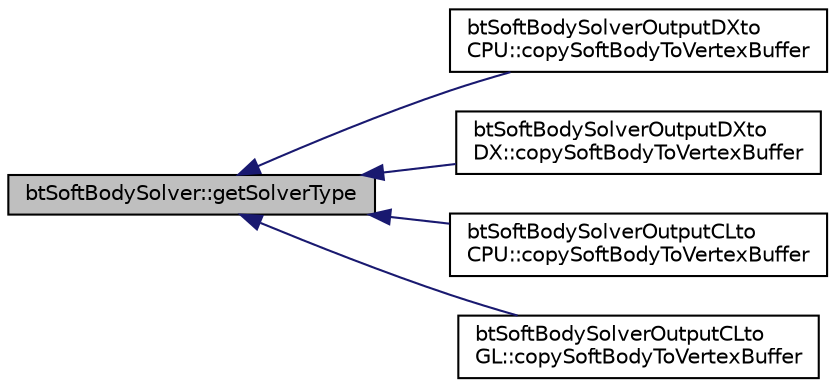 digraph "btSoftBodySolver::getSolverType"
{
  edge [fontname="Helvetica",fontsize="10",labelfontname="Helvetica",labelfontsize="10"];
  node [fontname="Helvetica",fontsize="10",shape=record];
  rankdir="LR";
  Node1 [label="btSoftBodySolver::getSolverType",height=0.2,width=0.4,color="black", fillcolor="grey75", style="filled", fontcolor="black"];
  Node1 -> Node2 [dir="back",color="midnightblue",fontsize="10",style="solid",fontname="Helvetica"];
  Node2 [label="btSoftBodySolverOutputDXto\lCPU::copySoftBodyToVertexBuffer",height=0.2,width=0.4,color="black", fillcolor="white", style="filled",URL="$classbt_soft_body_solver_output_d_xto_c_p_u.html#a0106bf90eec43326254607cab4a10478"];
  Node1 -> Node3 [dir="back",color="midnightblue",fontsize="10",style="solid",fontname="Helvetica"];
  Node3 [label="btSoftBodySolverOutputDXto\lDX::copySoftBodyToVertexBuffer",height=0.2,width=0.4,color="black", fillcolor="white", style="filled",URL="$classbt_soft_body_solver_output_d_xto_d_x.html#ab1bb3e5dd8a6e45ad6063398682806cb"];
  Node1 -> Node4 [dir="back",color="midnightblue",fontsize="10",style="solid",fontname="Helvetica"];
  Node4 [label="btSoftBodySolverOutputCLto\lCPU::copySoftBodyToVertexBuffer",height=0.2,width=0.4,color="black", fillcolor="white", style="filled",URL="$classbt_soft_body_solver_output_c_lto_c_p_u.html#a2ab37dd740cd08217468e4b9e74d73f5"];
  Node1 -> Node5 [dir="back",color="midnightblue",fontsize="10",style="solid",fontname="Helvetica"];
  Node5 [label="btSoftBodySolverOutputCLto\lGL::copySoftBodyToVertexBuffer",height=0.2,width=0.4,color="black", fillcolor="white", style="filled",URL="$classbt_soft_body_solver_output_c_lto_g_l.html#ab6f232898b815166551373a6c2d95b58"];
}
